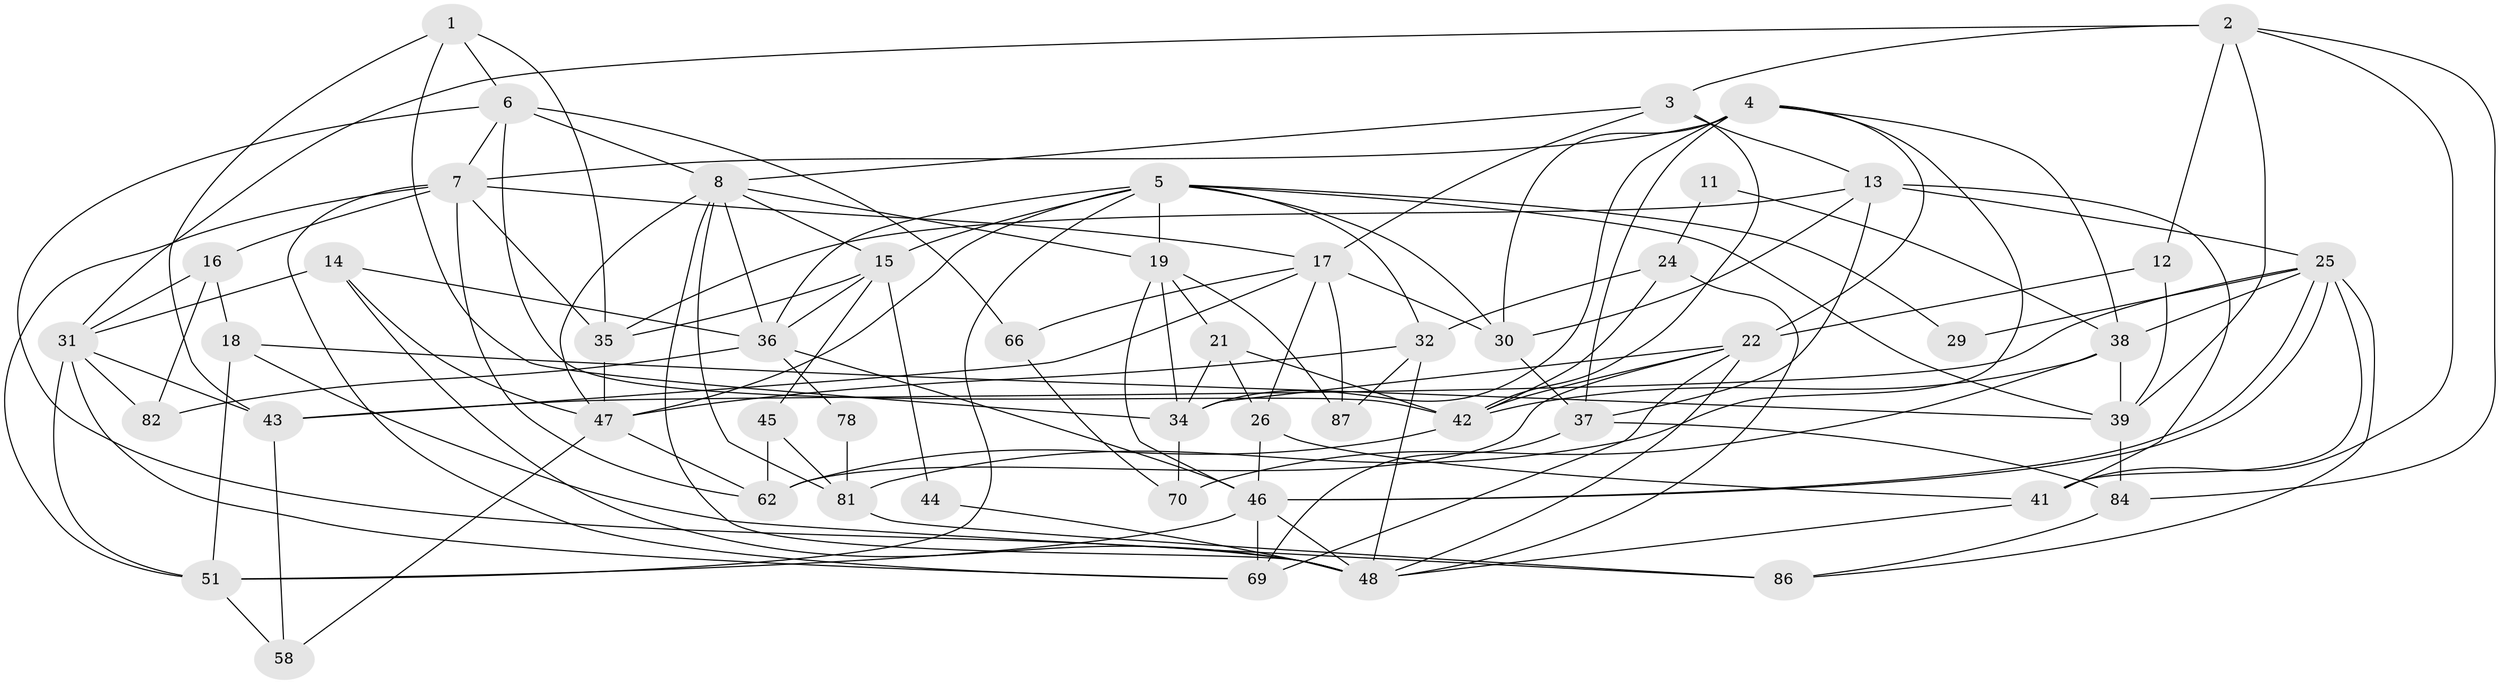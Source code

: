 // Generated by graph-tools (version 1.1) at 2025/24/03/03/25 07:24:04]
// undirected, 52 vertices, 134 edges
graph export_dot {
graph [start="1"]
  node [color=gray90,style=filled];
  1;
  2 [super="+33"];
  3 [super="+76"];
  4 [super="+10"];
  5 [super="+63"];
  6 [super="+20"];
  7 [super="+9"];
  8 [super="+83"];
  11;
  12;
  13 [super="+72"];
  14 [super="+28"];
  15 [super="+40"];
  16;
  17 [super="+55"];
  18 [super="+23"];
  19 [super="+79"];
  21 [super="+57"];
  22 [super="+27"];
  24 [super="+71"];
  25 [super="+50"];
  26 [super="+73"];
  29;
  30 [super="+54"];
  31 [super="+49"];
  32 [super="+77"];
  34 [super="+85"];
  35 [super="+64"];
  36 [super="+59"];
  37 [super="+67"];
  38 [super="+52"];
  39 [super="+75"];
  41 [super="+74"];
  42 [super="+53"];
  43 [super="+56"];
  44;
  45;
  46 [super="+80"];
  47 [super="+68"];
  48 [super="+60"];
  51 [super="+61"];
  58;
  62 [super="+65"];
  66;
  69;
  70;
  78;
  81 [super="+88"];
  82;
  84;
  86;
  87;
  1 -- 34;
  1 -- 6;
  1 -- 35;
  1 -- 43;
  2 -- 41;
  2 -- 31;
  2 -- 84;
  2 -- 3;
  2 -- 12;
  2 -- 39;
  3 -- 8;
  3 -- 42;
  3 -- 17;
  3 -- 13;
  4 -- 7;
  4 -- 34;
  4 -- 38;
  4 -- 30;
  4 -- 37;
  4 -- 81;
  4 -- 22;
  5 -- 51;
  5 -- 32;
  5 -- 30;
  5 -- 36;
  5 -- 19;
  5 -- 15;
  5 -- 29;
  5 -- 47;
  5 -- 39;
  6 -- 8;
  6 -- 66;
  6 -- 7;
  6 -- 42;
  6 -- 48;
  7 -- 16;
  7 -- 17;
  7 -- 51;
  7 -- 69;
  7 -- 62;
  7 -- 35;
  8 -- 36;
  8 -- 19;
  8 -- 81;
  8 -- 15;
  8 -- 48;
  8 -- 47;
  11 -- 24;
  11 -- 38;
  12 -- 22;
  12 -- 39;
  13 -- 37;
  13 -- 41;
  13 -- 35;
  13 -- 25;
  13 -- 30;
  14 -- 31;
  14 -- 47;
  14 -- 36;
  14 -- 48;
  15 -- 35;
  15 -- 36;
  15 -- 44;
  15 -- 45;
  16 -- 82;
  16 -- 31;
  16 -- 18;
  17 -- 66;
  17 -- 87;
  17 -- 30 [weight=2];
  17 -- 26;
  17 -- 43;
  18 -- 39;
  18 -- 51;
  18 -- 86;
  19 -- 87;
  19 -- 34;
  19 -- 46;
  19 -- 21;
  21 -- 42;
  21 -- 26;
  21 -- 34;
  22 -- 42;
  22 -- 62;
  22 -- 34;
  22 -- 69;
  22 -- 48;
  24 -- 42;
  24 -- 32;
  24 -- 48 [weight=2];
  25 -- 46;
  25 -- 46;
  25 -- 38;
  25 -- 29;
  25 -- 86;
  25 -- 41;
  25 -- 43;
  26 -- 46;
  26 -- 41;
  30 -- 37;
  31 -- 82;
  31 -- 69;
  31 -- 43;
  31 -- 51;
  32 -- 87;
  32 -- 48;
  32 -- 47;
  34 -- 70;
  35 -- 47;
  36 -- 46;
  36 -- 82;
  36 -- 78;
  37 -- 84;
  37 -- 69;
  38 -- 70;
  38 -- 42;
  38 -- 39;
  39 -- 84 [weight=2];
  41 -- 48;
  42 -- 62;
  43 -- 58;
  44 -- 48;
  45 -- 81;
  45 -- 62;
  46 -- 69;
  46 -- 48;
  46 -- 51;
  47 -- 62;
  47 -- 58;
  51 -- 58;
  66 -- 70;
  78 -- 81;
  81 -- 86;
  84 -- 86;
}
